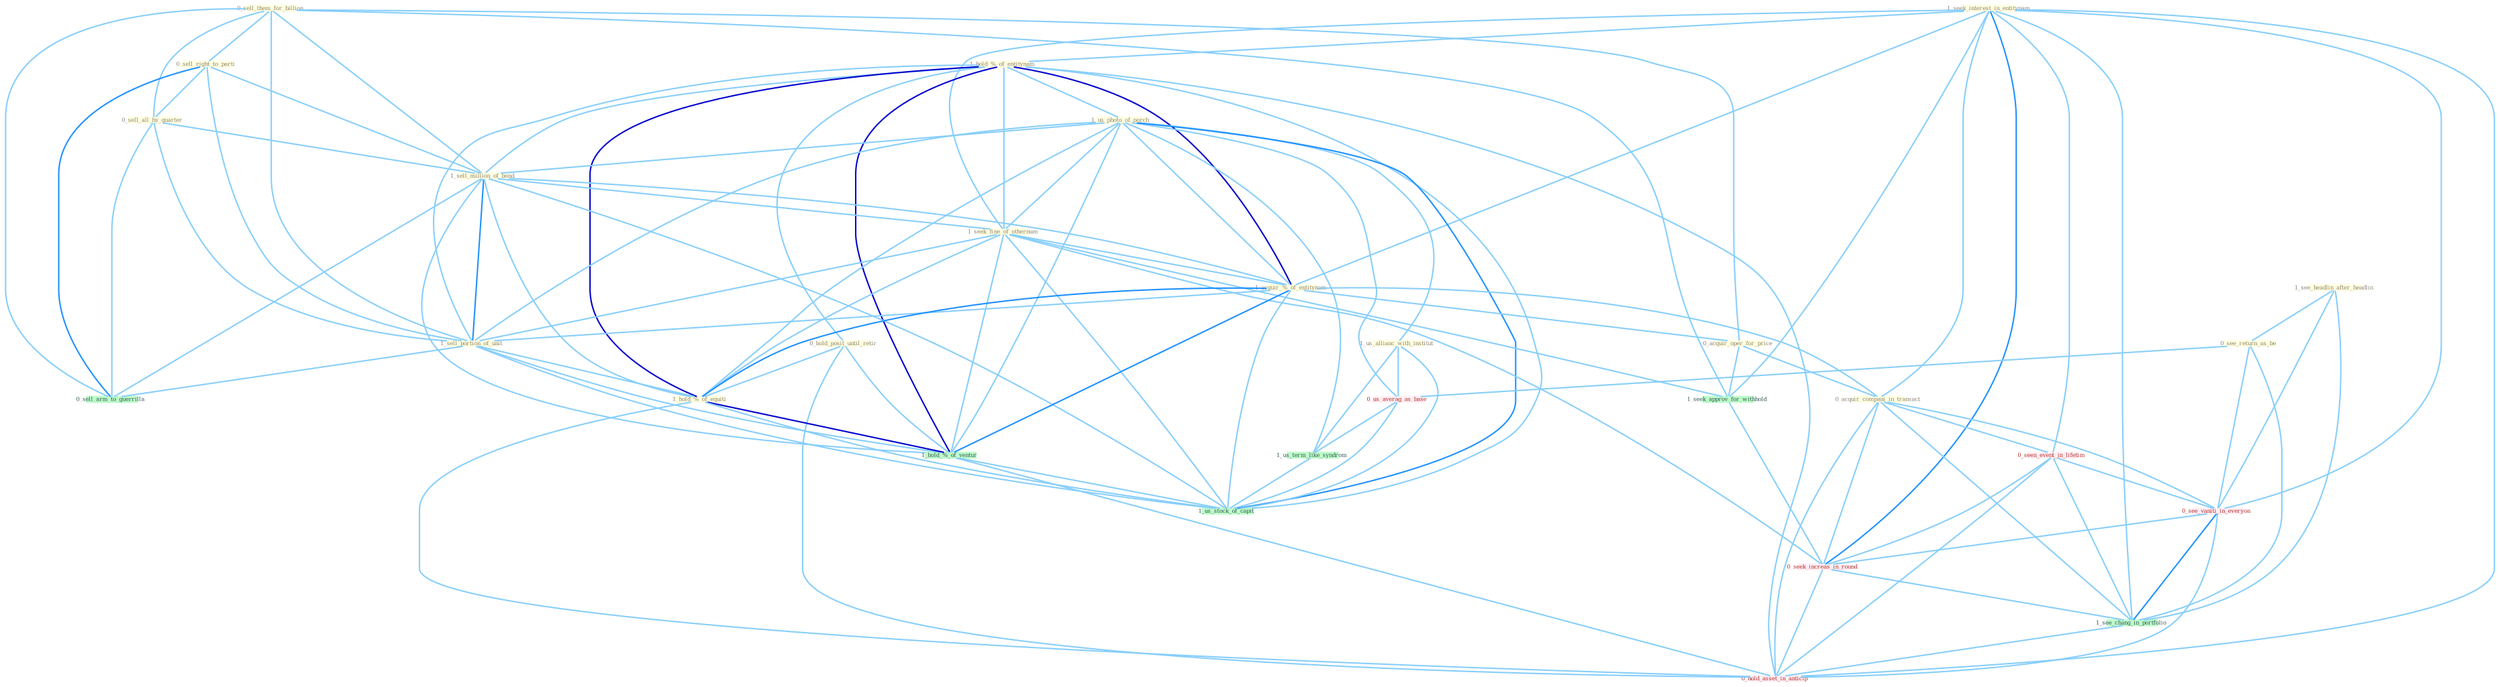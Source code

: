Graph G{ 
    node
    [shape=polygon,style=filled,width=.5,height=.06,color="#BDFCC9",fixedsize=true,fontsize=4,
    fontcolor="#2f4f4f"];
    {node
    [color="#ffffe0", fontcolor="#8b7d6b"] "1_see_headlin_after_headlin " "0_sell_them_for_billion " "1_seek_interest_in_entitynam " "0_sell_right_to_parti " "1_hold_%_of_entitynam " "0_sell_all_by_quarter " "0_hold_posit_until_retir " "1_us_photo_of_porch " "0_see_return_as_be " "1_sell_million_of_bond " "1_seek_fine_of_othernum " "1_acquir_%_of_entitynam " "1_sell_portion_of_unit " "1_us_allianc_with_institut " "0_acquir_oper_for_price " "0_acquir_compani_in_transact " "1_hold_%_of_equiti "}
{node [color="#fff0f5", fontcolor="#b22222"] "0_seen_event_in_lifetim " "0_us_averag_as_base " "0_see_vaniti_in_everyon " "0_seek_increas_in_round " "0_hold_asset_in_anticip "}
edge [color="#B0E2FF"];

	"1_see_headlin_after_headlin " -- "0_see_return_as_be " [w="1", color="#87cefa" ];
	"1_see_headlin_after_headlin " -- "0_see_vaniti_in_everyon " [w="1", color="#87cefa" ];
	"1_see_headlin_after_headlin " -- "1_see_chang_in_portfolio " [w="1", color="#87cefa" ];
	"0_sell_them_for_billion " -- "0_sell_right_to_parti " [w="1", color="#87cefa" ];
	"0_sell_them_for_billion " -- "0_sell_all_by_quarter " [w="1", color="#87cefa" ];
	"0_sell_them_for_billion " -- "1_sell_million_of_bond " [w="1", color="#87cefa" ];
	"0_sell_them_for_billion " -- "1_sell_portion_of_unit " [w="1", color="#87cefa" ];
	"0_sell_them_for_billion " -- "0_acquir_oper_for_price " [w="1", color="#87cefa" ];
	"0_sell_them_for_billion " -- "1_seek_approv_for_withhold " [w="1", color="#87cefa" ];
	"0_sell_them_for_billion " -- "0_sell_arm_to_guerrilla " [w="1", color="#87cefa" ];
	"1_seek_interest_in_entitynam " -- "1_hold_%_of_entitynam " [w="1", color="#87cefa" ];
	"1_seek_interest_in_entitynam " -- "1_seek_fine_of_othernum " [w="1", color="#87cefa" ];
	"1_seek_interest_in_entitynam " -- "1_acquir_%_of_entitynam " [w="1", color="#87cefa" ];
	"1_seek_interest_in_entitynam " -- "0_acquir_compani_in_transact " [w="1", color="#87cefa" ];
	"1_seek_interest_in_entitynam " -- "0_seen_event_in_lifetim " [w="1", color="#87cefa" ];
	"1_seek_interest_in_entitynam " -- "1_seek_approv_for_withhold " [w="1", color="#87cefa" ];
	"1_seek_interest_in_entitynam " -- "0_see_vaniti_in_everyon " [w="1", color="#87cefa" ];
	"1_seek_interest_in_entitynam " -- "0_seek_increas_in_round " [w="2", color="#1e90ff" , len=0.8];
	"1_seek_interest_in_entitynam " -- "1_see_chang_in_portfolio " [w="1", color="#87cefa" ];
	"1_seek_interest_in_entitynam " -- "0_hold_asset_in_anticip " [w="1", color="#87cefa" ];
	"0_sell_right_to_parti " -- "0_sell_all_by_quarter " [w="1", color="#87cefa" ];
	"0_sell_right_to_parti " -- "1_sell_million_of_bond " [w="1", color="#87cefa" ];
	"0_sell_right_to_parti " -- "1_sell_portion_of_unit " [w="1", color="#87cefa" ];
	"0_sell_right_to_parti " -- "0_sell_arm_to_guerrilla " [w="2", color="#1e90ff" , len=0.8];
	"1_hold_%_of_entitynam " -- "0_hold_posit_until_retir " [w="1", color="#87cefa" ];
	"1_hold_%_of_entitynam " -- "1_us_photo_of_porch " [w="1", color="#87cefa" ];
	"1_hold_%_of_entitynam " -- "1_sell_million_of_bond " [w="1", color="#87cefa" ];
	"1_hold_%_of_entitynam " -- "1_seek_fine_of_othernum " [w="1", color="#87cefa" ];
	"1_hold_%_of_entitynam " -- "1_acquir_%_of_entitynam " [w="3", color="#0000cd" , len=0.6];
	"1_hold_%_of_entitynam " -- "1_sell_portion_of_unit " [w="1", color="#87cefa" ];
	"1_hold_%_of_entitynam " -- "1_hold_%_of_equiti " [w="3", color="#0000cd" , len=0.6];
	"1_hold_%_of_entitynam " -- "1_hold_%_of_ventur " [w="3", color="#0000cd" , len=0.6];
	"1_hold_%_of_entitynam " -- "1_us_stock_of_capit " [w="1", color="#87cefa" ];
	"1_hold_%_of_entitynam " -- "0_hold_asset_in_anticip " [w="1", color="#87cefa" ];
	"0_sell_all_by_quarter " -- "1_sell_million_of_bond " [w="1", color="#87cefa" ];
	"0_sell_all_by_quarter " -- "1_sell_portion_of_unit " [w="1", color="#87cefa" ];
	"0_sell_all_by_quarter " -- "0_sell_arm_to_guerrilla " [w="1", color="#87cefa" ];
	"0_hold_posit_until_retir " -- "1_hold_%_of_equiti " [w="1", color="#87cefa" ];
	"0_hold_posit_until_retir " -- "1_hold_%_of_ventur " [w="1", color="#87cefa" ];
	"0_hold_posit_until_retir " -- "0_hold_asset_in_anticip " [w="1", color="#87cefa" ];
	"1_us_photo_of_porch " -- "1_sell_million_of_bond " [w="1", color="#87cefa" ];
	"1_us_photo_of_porch " -- "1_seek_fine_of_othernum " [w="1", color="#87cefa" ];
	"1_us_photo_of_porch " -- "1_acquir_%_of_entitynam " [w="1", color="#87cefa" ];
	"1_us_photo_of_porch " -- "1_sell_portion_of_unit " [w="1", color="#87cefa" ];
	"1_us_photo_of_porch " -- "1_us_allianc_with_institut " [w="1", color="#87cefa" ];
	"1_us_photo_of_porch " -- "1_hold_%_of_equiti " [w="1", color="#87cefa" ];
	"1_us_photo_of_porch " -- "0_us_averag_as_base " [w="1", color="#87cefa" ];
	"1_us_photo_of_porch " -- "1_us_term_like_syndrom " [w="1", color="#87cefa" ];
	"1_us_photo_of_porch " -- "1_hold_%_of_ventur " [w="1", color="#87cefa" ];
	"1_us_photo_of_porch " -- "1_us_stock_of_capit " [w="2", color="#1e90ff" , len=0.8];
	"0_see_return_as_be " -- "0_us_averag_as_base " [w="1", color="#87cefa" ];
	"0_see_return_as_be " -- "0_see_vaniti_in_everyon " [w="1", color="#87cefa" ];
	"0_see_return_as_be " -- "1_see_chang_in_portfolio " [w="1", color="#87cefa" ];
	"1_sell_million_of_bond " -- "1_seek_fine_of_othernum " [w="1", color="#87cefa" ];
	"1_sell_million_of_bond " -- "1_acquir_%_of_entitynam " [w="1", color="#87cefa" ];
	"1_sell_million_of_bond " -- "1_sell_portion_of_unit " [w="2", color="#1e90ff" , len=0.8];
	"1_sell_million_of_bond " -- "1_hold_%_of_equiti " [w="1", color="#87cefa" ];
	"1_sell_million_of_bond " -- "1_hold_%_of_ventur " [w="1", color="#87cefa" ];
	"1_sell_million_of_bond " -- "0_sell_arm_to_guerrilla " [w="1", color="#87cefa" ];
	"1_sell_million_of_bond " -- "1_us_stock_of_capit " [w="1", color="#87cefa" ];
	"1_seek_fine_of_othernum " -- "1_acquir_%_of_entitynam " [w="1", color="#87cefa" ];
	"1_seek_fine_of_othernum " -- "1_sell_portion_of_unit " [w="1", color="#87cefa" ];
	"1_seek_fine_of_othernum " -- "1_hold_%_of_equiti " [w="1", color="#87cefa" ];
	"1_seek_fine_of_othernum " -- "1_seek_approv_for_withhold " [w="1", color="#87cefa" ];
	"1_seek_fine_of_othernum " -- "1_hold_%_of_ventur " [w="1", color="#87cefa" ];
	"1_seek_fine_of_othernum " -- "0_seek_increas_in_round " [w="1", color="#87cefa" ];
	"1_seek_fine_of_othernum " -- "1_us_stock_of_capit " [w="1", color="#87cefa" ];
	"1_acquir_%_of_entitynam " -- "1_sell_portion_of_unit " [w="1", color="#87cefa" ];
	"1_acquir_%_of_entitynam " -- "0_acquir_oper_for_price " [w="1", color="#87cefa" ];
	"1_acquir_%_of_entitynam " -- "0_acquir_compani_in_transact " [w="1", color="#87cefa" ];
	"1_acquir_%_of_entitynam " -- "1_hold_%_of_equiti " [w="2", color="#1e90ff" , len=0.8];
	"1_acquir_%_of_entitynam " -- "1_hold_%_of_ventur " [w="2", color="#1e90ff" , len=0.8];
	"1_acquir_%_of_entitynam " -- "1_us_stock_of_capit " [w="1", color="#87cefa" ];
	"1_sell_portion_of_unit " -- "1_hold_%_of_equiti " [w="1", color="#87cefa" ];
	"1_sell_portion_of_unit " -- "1_hold_%_of_ventur " [w="1", color="#87cefa" ];
	"1_sell_portion_of_unit " -- "0_sell_arm_to_guerrilla " [w="1", color="#87cefa" ];
	"1_sell_portion_of_unit " -- "1_us_stock_of_capit " [w="1", color="#87cefa" ];
	"1_us_allianc_with_institut " -- "0_us_averag_as_base " [w="1", color="#87cefa" ];
	"1_us_allianc_with_institut " -- "1_us_term_like_syndrom " [w="1", color="#87cefa" ];
	"1_us_allianc_with_institut " -- "1_us_stock_of_capit " [w="1", color="#87cefa" ];
	"0_acquir_oper_for_price " -- "0_acquir_compani_in_transact " [w="1", color="#87cefa" ];
	"0_acquir_oper_for_price " -- "1_seek_approv_for_withhold " [w="1", color="#87cefa" ];
	"0_acquir_compani_in_transact " -- "0_seen_event_in_lifetim " [w="1", color="#87cefa" ];
	"0_acquir_compani_in_transact " -- "0_see_vaniti_in_everyon " [w="1", color="#87cefa" ];
	"0_acquir_compani_in_transact " -- "0_seek_increas_in_round " [w="1", color="#87cefa" ];
	"0_acquir_compani_in_transact " -- "1_see_chang_in_portfolio " [w="1", color="#87cefa" ];
	"0_acquir_compani_in_transact " -- "0_hold_asset_in_anticip " [w="1", color="#87cefa" ];
	"1_hold_%_of_equiti " -- "1_hold_%_of_ventur " [w="3", color="#0000cd" , len=0.6];
	"1_hold_%_of_equiti " -- "1_us_stock_of_capit " [w="1", color="#87cefa" ];
	"1_hold_%_of_equiti " -- "0_hold_asset_in_anticip " [w="1", color="#87cefa" ];
	"0_seen_event_in_lifetim " -- "0_see_vaniti_in_everyon " [w="1", color="#87cefa" ];
	"0_seen_event_in_lifetim " -- "0_seek_increas_in_round " [w="1", color="#87cefa" ];
	"0_seen_event_in_lifetim " -- "1_see_chang_in_portfolio " [w="1", color="#87cefa" ];
	"0_seen_event_in_lifetim " -- "0_hold_asset_in_anticip " [w="1", color="#87cefa" ];
	"0_us_averag_as_base " -- "1_us_term_like_syndrom " [w="1", color="#87cefa" ];
	"0_us_averag_as_base " -- "1_us_stock_of_capit " [w="1", color="#87cefa" ];
	"1_us_term_like_syndrom " -- "1_us_stock_of_capit " [w="1", color="#87cefa" ];
	"1_seek_approv_for_withhold " -- "0_seek_increas_in_round " [w="1", color="#87cefa" ];
	"1_hold_%_of_ventur " -- "1_us_stock_of_capit " [w="1", color="#87cefa" ];
	"1_hold_%_of_ventur " -- "0_hold_asset_in_anticip " [w="1", color="#87cefa" ];
	"0_see_vaniti_in_everyon " -- "0_seek_increas_in_round " [w="1", color="#87cefa" ];
	"0_see_vaniti_in_everyon " -- "1_see_chang_in_portfolio " [w="2", color="#1e90ff" , len=0.8];
	"0_see_vaniti_in_everyon " -- "0_hold_asset_in_anticip " [w="1", color="#87cefa" ];
	"0_seek_increas_in_round " -- "1_see_chang_in_portfolio " [w="1", color="#87cefa" ];
	"0_seek_increas_in_round " -- "0_hold_asset_in_anticip " [w="1", color="#87cefa" ];
	"1_see_chang_in_portfolio " -- "0_hold_asset_in_anticip " [w="1", color="#87cefa" ];
}